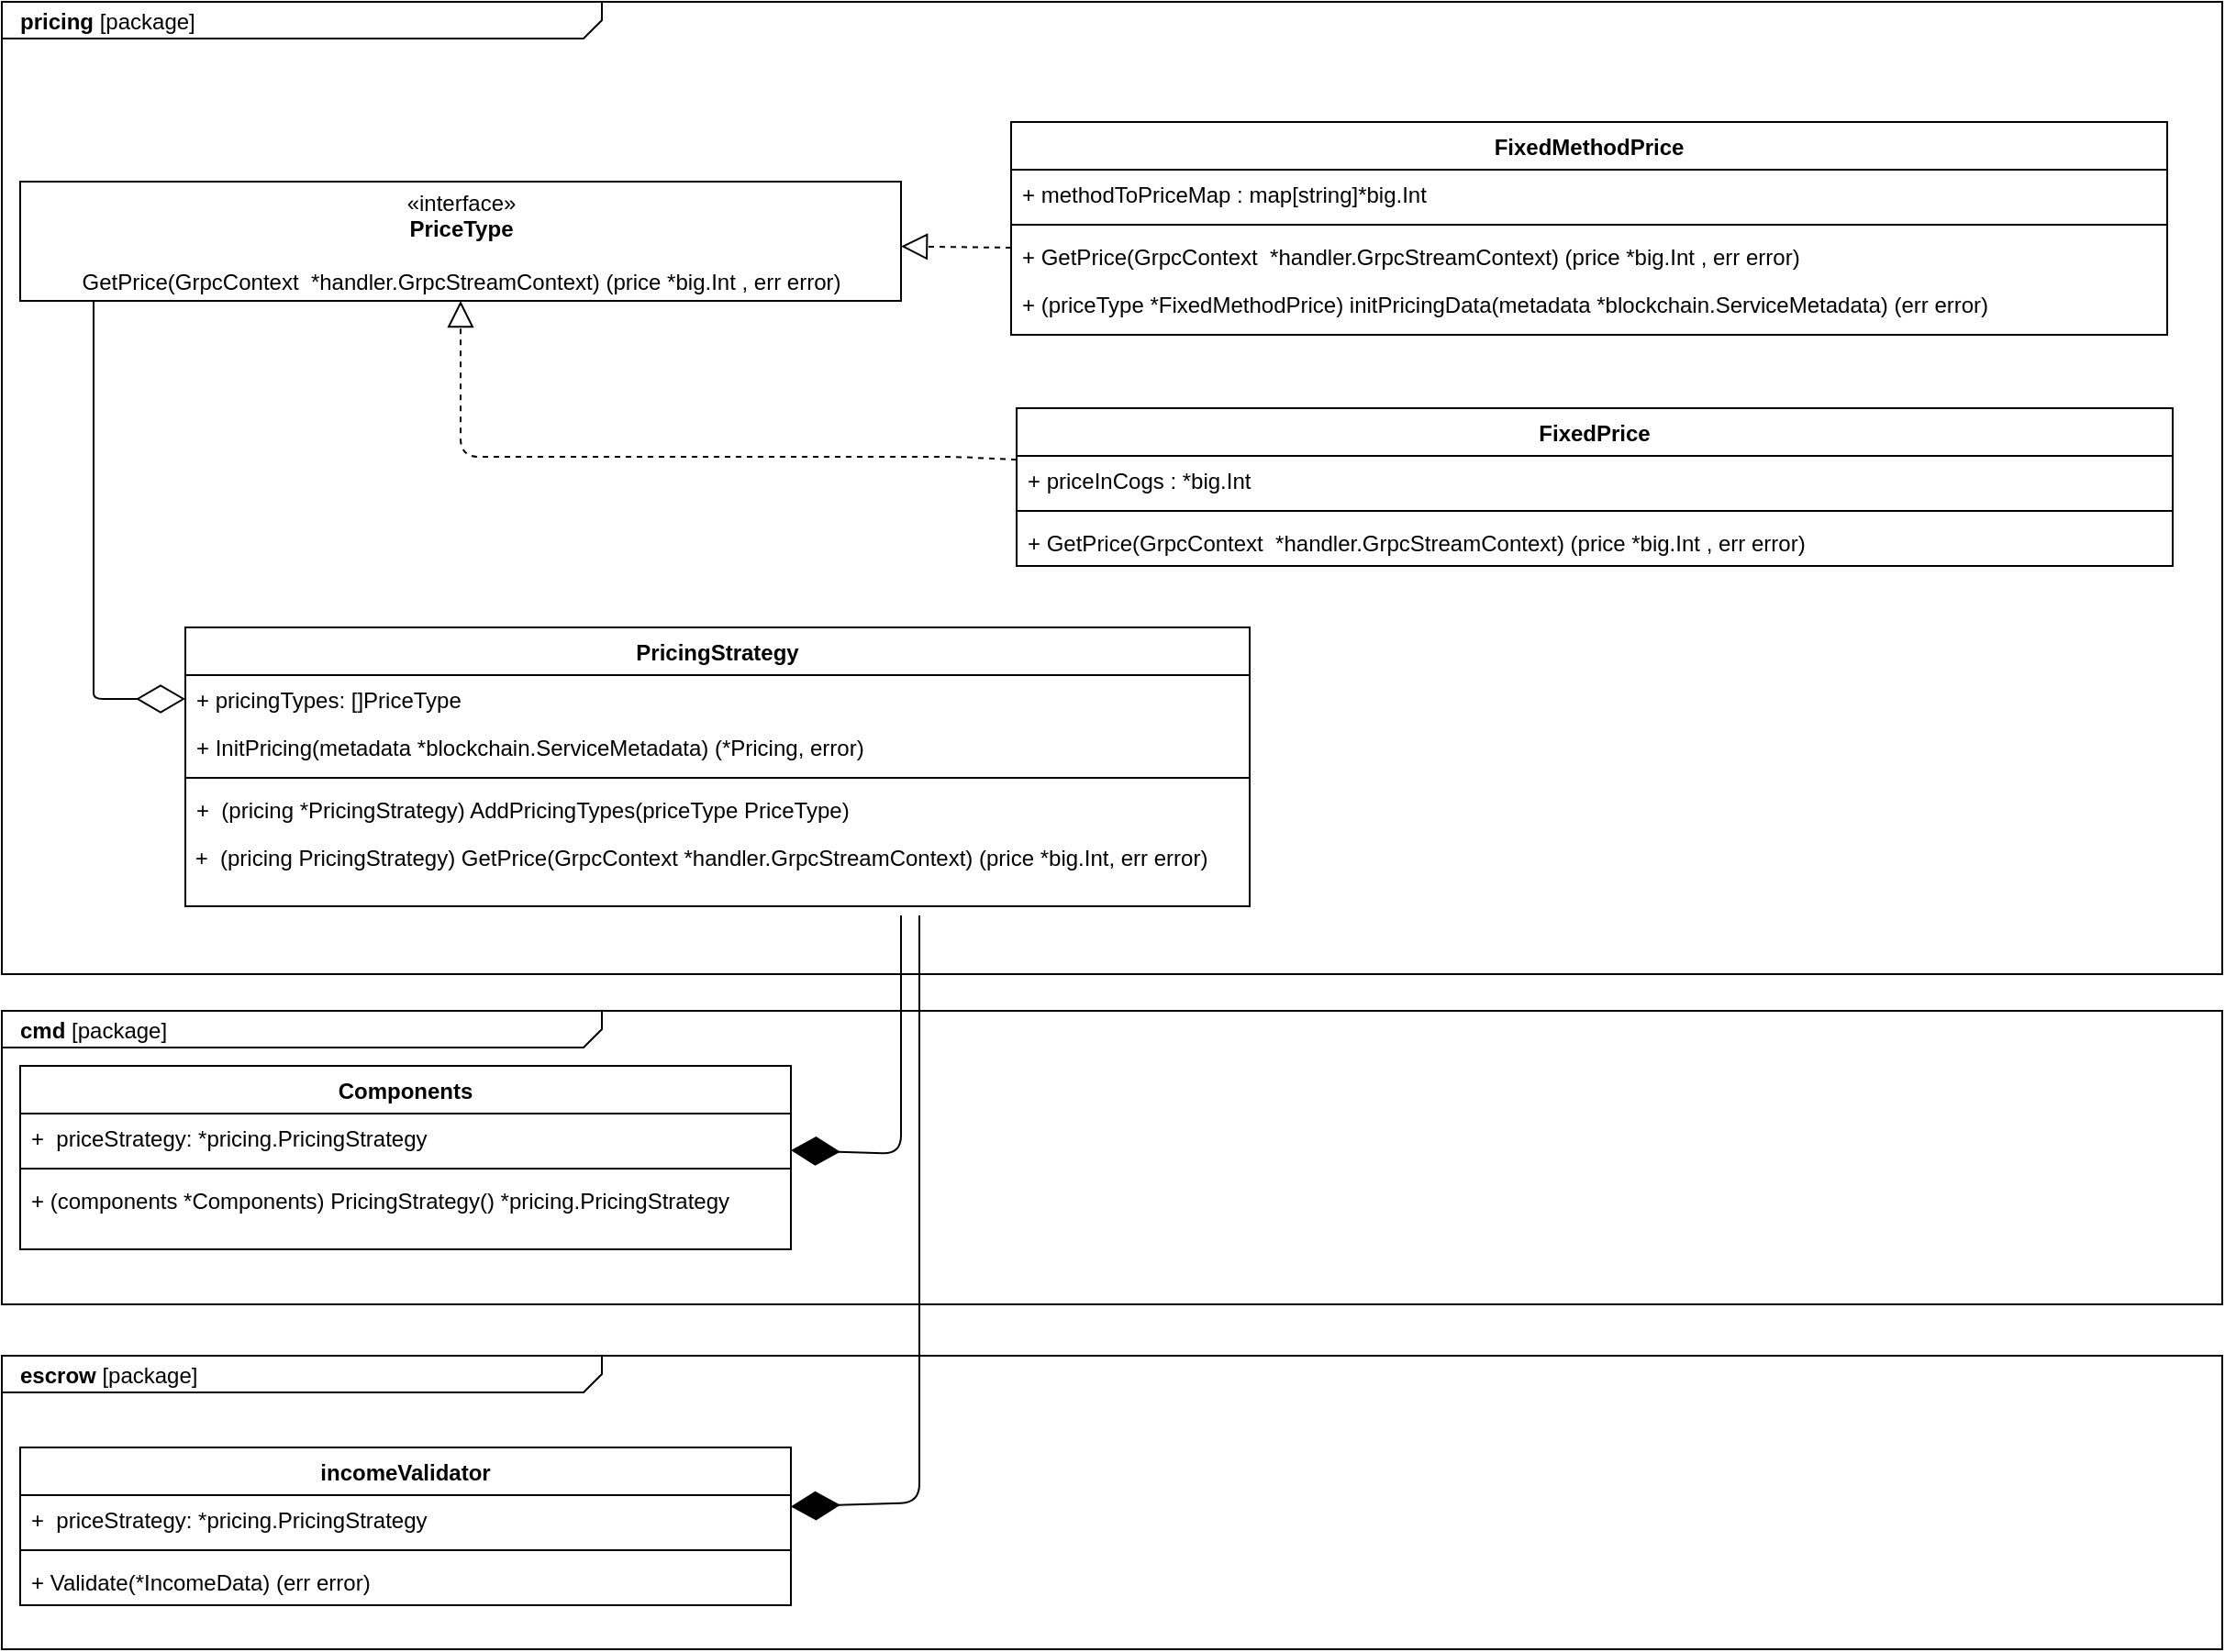 <mxfile version="10.7.7" type="google"><diagram name="Page-1" id="929967ad-93f9-6ef4-fab6-5d389245f69c"><mxGraphModel dx="1327" dy="727" grid="1" gridSize="10" guides="1" tooltips="1" connect="1" arrows="1" fold="1" page="1" pageScale="1.5" pageWidth="1169" pageHeight="826" background="none" math="0" shadow="0"><root><mxCell id="0" style=";html=1;"/><mxCell id="1" style=";html=1;" parent="0"/><mxCell id="1672d66443f91eb5-1" value="&lt;p style=&quot;margin: 0px ; margin-top: 4px ; margin-left: 10px ; text-align: left&quot;&gt;&lt;b&gt;pricing&lt;/b&gt;&amp;nbsp;[package]&amp;nbsp;&lt;/p&gt;" style="html=1;strokeWidth=1;shape=mxgraph.sysml.package;html=1;overflow=fill;whiteSpace=wrap;fillColor=none;gradientColor=none;fontSize=12;align=center;labelX=327.64;" parent="1" vertex="1"><mxGeometry x="110" y="112" width="1210" height="530" as="geometry"/></mxCell><mxCell id="1672d66443f91eb5-13" style="edgeStyle=orthogonalEdgeStyle;rounded=0;html=1;jettySize=auto;orthogonalLoop=1;endArrow=circlePlus;endFill=0;" parent="1" edge="1"><mxGeometry relative="1" as="geometry"><Array as="points"><mxPoint x="477" y="485"/><mxPoint x="517" y="485"/></Array><mxPoint x="517" y="445" as="targetPoint"/></mxGeometry></mxCell><mxCell id="1672d66443f91eb5-16" style="edgeStyle=orthogonalEdgeStyle;rounded=0;html=1;endArrow=circlePlus;endFill=0;jettySize=auto;orthogonalLoop=1;entryX=0.25;entryY=1;" parent="1" edge="1"><mxGeometry relative="1" as="geometry"><Array as="points"><mxPoint x="627" y="635"/><mxPoint x="677" y="635"/></Array><mxPoint x="677" y="605" as="targetPoint"/></mxGeometry></mxCell><mxCell id="1672d66443f91eb5-14" style="edgeStyle=orthogonalEdgeStyle;rounded=0;html=1;endArrow=circlePlus;endFill=0;jettySize=auto;orthogonalLoop=1;" parent="1" edge="1"><mxGeometry relative="1" as="geometry"><Array as="points"><mxPoint x="477" y="755"/><mxPoint x="477" y="755"/></Array><mxPoint x="477" y="615" as="targetPoint"/></mxGeometry></mxCell><mxCell id="uTkP8PHm62QRX00G3EWv-1" value="«interface»&lt;br&gt;&lt;b&gt;PriceType&lt;br&gt;&lt;br&gt;&lt;/b&gt;GetPrice(GrpcContext&amp;nbsp; *&lt;span&gt;handler.GrpcStreamContext&lt;/span&gt;&lt;span&gt;)&amp;nbsp;&lt;/span&gt;&lt;span&gt;(price *big.Int , err error)&lt;/span&gt;" style="html=1;" parent="1" vertex="1"><mxGeometry x="120" y="210" width="480" height="65" as="geometry"/></mxCell><mxCell id="uTkP8PHm62QRX00G3EWv-2" value="FixedMethodPrice" style="swimlane;fontStyle=1;align=center;verticalAlign=top;childLayout=stackLayout;horizontal=1;startSize=26;horizontalStack=0;resizeParent=1;resizeParentMax=0;resizeLast=0;collapsible=1;marginBottom=0;" parent="1" vertex="1"><mxGeometry x="660" y="177.5" width="630" height="116" as="geometry"/></mxCell><mxCell id="uTkP8PHm62QRX00G3EWv-3" value="+ methodToPriceMap : map[string]*big.Int" style="text;strokeColor=none;fillColor=none;align=left;verticalAlign=top;spacingLeft=4;spacingRight=4;overflow=hidden;rotatable=0;points=[[0,0.5],[1,0.5]];portConstraint=eastwest;" parent="uTkP8PHm62QRX00G3EWv-2" vertex="1"><mxGeometry y="26" width="630" height="26" as="geometry"/></mxCell><mxCell id="uTkP8PHm62QRX00G3EWv-4" value="" style="line;strokeWidth=1;fillColor=none;align=left;verticalAlign=middle;spacingTop=-1;spacingLeft=3;spacingRight=3;rotatable=0;labelPosition=right;points=[];portConstraint=eastwest;" parent="uTkP8PHm62QRX00G3EWv-2" vertex="1"><mxGeometry y="52" width="630" height="8" as="geometry"/></mxCell><mxCell id="uTkP8PHm62QRX00G3EWv-5" value="+ GetPrice(GrpcContext  *handler.GrpcStreamContext) (price *big.Int , err error)" style="text;strokeColor=none;fillColor=none;align=left;verticalAlign=top;spacingLeft=4;spacingRight=4;overflow=hidden;rotatable=0;points=[[0,0.5],[1,0.5]];portConstraint=eastwest;" parent="uTkP8PHm62QRX00G3EWv-2" vertex="1"><mxGeometry y="60" width="630" height="26" as="geometry"/></mxCell><mxCell id="uTkP8PHm62QRX00G3EWv-12" value="+ (priceType *FixedMethodPrice) initPricingData(metadata *blockchain.ServiceMetadata) (err error)" style="text;strokeColor=none;fillColor=none;align=left;verticalAlign=top;spacingLeft=4;spacingRight=4;overflow=hidden;rotatable=0;points=[[0,0.5],[1,0.5]];portConstraint=eastwest;" parent="uTkP8PHm62QRX00G3EWv-2" vertex="1"><mxGeometry y="86" width="630" height="30" as="geometry"/></mxCell><mxCell id="uTkP8PHm62QRX00G3EWv-15" value="FixedPrice" style="swimlane;fontStyle=1;align=center;verticalAlign=top;childLayout=stackLayout;horizontal=1;startSize=26;horizontalStack=0;resizeParent=1;resizeParentMax=0;resizeLast=0;collapsible=1;marginBottom=0;" parent="1" vertex="1"><mxGeometry x="663" y="333.5" width="630" height="86" as="geometry"/></mxCell><mxCell id="uTkP8PHm62QRX00G3EWv-16" value="+ priceInCogs : *big.Int" style="text;strokeColor=none;fillColor=none;align=left;verticalAlign=top;spacingLeft=4;spacingRight=4;overflow=hidden;rotatable=0;points=[[0,0.5],[1,0.5]];portConstraint=eastwest;" parent="uTkP8PHm62QRX00G3EWv-15" vertex="1"><mxGeometry y="26" width="630" height="26" as="geometry"/></mxCell><mxCell id="uTkP8PHm62QRX00G3EWv-17" value="" style="line;strokeWidth=1;fillColor=none;align=left;verticalAlign=middle;spacingTop=-1;spacingLeft=3;spacingRight=3;rotatable=0;labelPosition=right;points=[];portConstraint=eastwest;" parent="uTkP8PHm62QRX00G3EWv-15" vertex="1"><mxGeometry y="52" width="630" height="8" as="geometry"/></mxCell><mxCell id="uTkP8PHm62QRX00G3EWv-18" value="+ GetPrice(GrpcContext  *handler.GrpcStreamContext) (price *big.Int , err error)" style="text;strokeColor=none;fillColor=none;align=left;verticalAlign=top;spacingLeft=4;spacingRight=4;overflow=hidden;rotatable=0;points=[[0,0.5],[1,0.5]];portConstraint=eastwest;" parent="uTkP8PHm62QRX00G3EWv-15" vertex="1"><mxGeometry y="60" width="630" height="26" as="geometry"/></mxCell><mxCell id="uTkP8PHm62QRX00G3EWv-29" value="" style="endArrow=block;dashed=1;endFill=0;endSize=12;html=1;" parent="1" target="uTkP8PHm62QRX00G3EWv-1" edge="1"><mxGeometry width="160" relative="1" as="geometry"><mxPoint x="660" y="246" as="sourcePoint"/><mxPoint x="580" y="419.5" as="targetPoint"/></mxGeometry></mxCell><mxCell id="uTkP8PHm62QRX00G3EWv-32" value="" style="endArrow=block;dashed=1;endFill=0;endSize=12;html=1;" parent="1" source="uTkP8PHm62QRX00G3EWv-15" target="uTkP8PHm62QRX00G3EWv-1" edge="1"><mxGeometry width="160" relative="1" as="geometry"><mxPoint x="670" y="256.402" as="sourcePoint"/><mxPoint x="610" y="255.622" as="targetPoint"/><Array as="points"><mxPoint x="630" y="360"/><mxPoint x="360" y="360"/></Array></mxGeometry></mxCell><mxCell id="uTkP8PHm62QRX00G3EWv-33" value="PricingStrategy" style="swimlane;fontStyle=1;align=center;verticalAlign=top;childLayout=stackLayout;horizontal=1;startSize=26;horizontalStack=0;resizeParent=1;resizeParentMax=0;resizeLast=0;collapsible=1;marginBottom=0;" parent="1" vertex="1"><mxGeometry x="210" y="453" width="580" height="152" as="geometry"/></mxCell><mxCell id="uTkP8PHm62QRX00G3EWv-34" value="+ pricingTypes: []PriceType &#10;" style="text;strokeColor=none;fillColor=none;align=left;verticalAlign=top;spacingLeft=4;spacingRight=4;overflow=hidden;rotatable=0;points=[[0,0.5],[1,0.5]];portConstraint=eastwest;" parent="uTkP8PHm62QRX00G3EWv-33" vertex="1"><mxGeometry y="26" width="580" height="26" as="geometry"/></mxCell><mxCell id="uTkP8PHm62QRX00G3EWv-44" value="+ InitPricing(metadata *blockchain.ServiceMetadata) (*Pricing, error)" style="text;strokeColor=none;fillColor=none;align=left;verticalAlign=top;spacingLeft=4;spacingRight=4;overflow=hidden;rotatable=0;points=[[0,0.5],[1,0.5]];portConstraint=eastwest;" parent="uTkP8PHm62QRX00G3EWv-33" vertex="1"><mxGeometry y="52" width="580" height="26" as="geometry"/></mxCell><mxCell id="uTkP8PHm62QRX00G3EWv-35" value="" style="line;strokeWidth=1;fillColor=none;align=left;verticalAlign=middle;spacingTop=-1;spacingLeft=3;spacingRight=3;rotatable=0;labelPosition=right;points=[];portConstraint=eastwest;" parent="uTkP8PHm62QRX00G3EWv-33" vertex="1"><mxGeometry y="78" width="580" height="8" as="geometry"/></mxCell><mxCell id="uTkP8PHm62QRX00G3EWv-36" value="+  (pricing *PricingStrategy) AddPricingTypes(priceType PriceType)" style="text;strokeColor=none;fillColor=none;align=left;verticalAlign=top;spacingLeft=4;spacingRight=4;overflow=hidden;rotatable=0;points=[[0,0.5],[1,0.5]];portConstraint=eastwest;" parent="uTkP8PHm62QRX00G3EWv-33" vertex="1"><mxGeometry y="86" width="580" height="26" as="geometry"/></mxCell><mxCell id="uTkP8PHm62QRX00G3EWv-39" value="&amp;nbsp;+&amp;nbsp;&amp;nbsp;&lt;span&gt;(pricing PricingStrategy) GetPrice(GrpcContext *handler.GrpcStreamContext) (price *big.Int, err error)&amp;nbsp;&lt;/span&gt;" style="text;html=1;" parent="uTkP8PHm62QRX00G3EWv-33" vertex="1"><mxGeometry y="112" width="580" height="40" as="geometry"/></mxCell><mxCell id="uTkP8PHm62QRX00G3EWv-37" value="" style="endArrow=diamondThin;endFill=0;endSize=24;html=1;entryX=0;entryY=0.5;entryDx=0;entryDy=0;" parent="1" target="uTkP8PHm62QRX00G3EWv-34" edge="1"><mxGeometry width="160" relative="1" as="geometry"><mxPoint x="160" y="275" as="sourcePoint"/><mxPoint x="210" y="520" as="targetPoint"/><Array as="points"><mxPoint x="160" y="300"/><mxPoint x="160" y="480"/><mxPoint x="160" y="492"/><mxPoint x="170" y="492"/></Array></mxGeometry></mxCell><mxCell id="uTkP8PHm62QRX00G3EWv-46" value="&lt;p style=&quot;margin: 0px ; margin-top: 4px ; margin-left: 10px ; text-align: left&quot;&gt;&lt;b&gt;cmd&lt;/b&gt; [package]&amp;nbsp;&lt;/p&gt;" style="html=1;strokeWidth=1;shape=mxgraph.sysml.package;html=1;overflow=fill;whiteSpace=wrap;fillColor=none;gradientColor=none;fontSize=12;align=center;labelX=327.64;" parent="1" vertex="1"><mxGeometry x="110" y="662" width="1210" height="160" as="geometry"/></mxCell><mxCell id="uTkP8PHm62QRX00G3EWv-49" value="Components" style="swimlane;fontStyle=1;align=center;verticalAlign=top;childLayout=stackLayout;horizontal=1;startSize=26;horizontalStack=0;resizeParent=1;resizeParentMax=0;resizeLast=0;collapsible=1;marginBottom=0;" parent="1" vertex="1"><mxGeometry x="120" y="692" width="420" height="100" as="geometry"/></mxCell><mxCell id="uTkP8PHm62QRX00G3EWv-50" value="+  priceStrategy: *pricing.PricingStrategy" style="text;strokeColor=none;fillColor=none;align=left;verticalAlign=top;spacingLeft=4;spacingRight=4;overflow=hidden;rotatable=0;points=[[0,0.5],[1,0.5]];portConstraint=eastwest;" parent="uTkP8PHm62QRX00G3EWv-49" vertex="1"><mxGeometry y="26" width="420" height="26" as="geometry"/></mxCell><mxCell id="uTkP8PHm62QRX00G3EWv-51" value="" style="line;strokeWidth=1;fillColor=none;align=left;verticalAlign=middle;spacingTop=-1;spacingLeft=3;spacingRight=3;rotatable=0;labelPosition=right;points=[];portConstraint=eastwest;" parent="uTkP8PHm62QRX00G3EWv-49" vertex="1"><mxGeometry y="52" width="420" height="8" as="geometry"/></mxCell><mxCell id="uTkP8PHm62QRX00G3EWv-52" value="+ (components *Components) PricingStrategy() *pricing.PricingStrategy" style="text;strokeColor=none;fillColor=none;align=left;verticalAlign=top;spacingLeft=4;spacingRight=4;overflow=hidden;rotatable=0;points=[[0,0.5],[1,0.5]];portConstraint=eastwest;" parent="uTkP8PHm62QRX00G3EWv-49" vertex="1"><mxGeometry y="60" width="420" height="40" as="geometry"/></mxCell><object label="" id="uTkP8PHm62QRX00G3EWv-53"><mxCell style="endArrow=diamondThin;endFill=1;endSize=24;html=1;" parent="1" target="uTkP8PHm62QRX00G3EWv-50" edge="1"><mxGeometry width="160" relative="1" as="geometry"><mxPoint x="600" y="610" as="sourcePoint"/><mxPoint x="260" y="900" as="targetPoint"/><Array as="points"><mxPoint x="600" y="630"/><mxPoint x="600" y="650"/><mxPoint x="600" y="740"/></Array></mxGeometry></mxCell></object><mxCell id="uTkP8PHm62QRX00G3EWv-55" value="&lt;p style=&quot;margin: 0px ; margin-top: 4px ; margin-left: 10px ; text-align: left&quot;&gt;&lt;b&gt;escrow&lt;/b&gt; [package]&amp;nbsp;&lt;/p&gt;" style="html=1;strokeWidth=1;shape=mxgraph.sysml.package;html=1;overflow=fill;whiteSpace=wrap;fillColor=none;gradientColor=none;fontSize=12;align=center;labelX=327.64;" parent="1" vertex="1"><mxGeometry x="110" y="850" width="1210" height="160" as="geometry"/></mxCell><mxCell id="uTkP8PHm62QRX00G3EWv-56" value="incomeValidator" style="swimlane;fontStyle=1;align=center;verticalAlign=top;childLayout=stackLayout;horizontal=1;startSize=26;horizontalStack=0;resizeParent=1;resizeParentMax=0;resizeLast=0;collapsible=1;marginBottom=0;" parent="1" vertex="1"><mxGeometry x="120" y="900" width="420" height="86" as="geometry"/></mxCell><mxCell id="uTkP8PHm62QRX00G3EWv-57" value="+  priceStrategy: *pricing.PricingStrategy" style="text;strokeColor=none;fillColor=none;align=left;verticalAlign=top;spacingLeft=4;spacingRight=4;overflow=hidden;rotatable=0;points=[[0,0.5],[1,0.5]];portConstraint=eastwest;" parent="uTkP8PHm62QRX00G3EWv-56" vertex="1"><mxGeometry y="26" width="420" height="26" as="geometry"/></mxCell><mxCell id="uTkP8PHm62QRX00G3EWv-58" value="" style="line;strokeWidth=1;fillColor=none;align=left;verticalAlign=middle;spacingTop=-1;spacingLeft=3;spacingRight=3;rotatable=0;labelPosition=right;points=[];portConstraint=eastwest;" parent="uTkP8PHm62QRX00G3EWv-56" vertex="1"><mxGeometry y="52" width="420" height="8" as="geometry"/></mxCell><mxCell id="uTkP8PHm62QRX00G3EWv-59" value="+ Validate(*IncomeData) (err error)" style="text;strokeColor=none;fillColor=none;align=left;verticalAlign=top;spacingLeft=4;spacingRight=4;overflow=hidden;rotatable=0;points=[[0,0.5],[1,0.5]];portConstraint=eastwest;" parent="uTkP8PHm62QRX00G3EWv-56" vertex="1"><mxGeometry y="60" width="420" height="26" as="geometry"/></mxCell><object label="" id="uTkP8PHm62QRX00G3EWv-60"><mxCell style="endArrow=diamondThin;endFill=1;endSize=24;html=1;" parent="1" target="uTkP8PHm62QRX00G3EWv-57" edge="1"><mxGeometry width="160" relative="1" as="geometry"><mxPoint x="610" y="610" as="sourcePoint"/><mxPoint x="550" y="749.556" as="targetPoint"/><Array as="points"><mxPoint x="610" y="640"/><mxPoint x="610" y="660"/><mxPoint x="610" y="930"/></Array></mxGeometry></mxCell></object></root></mxGraphModel></diagram></mxfile>